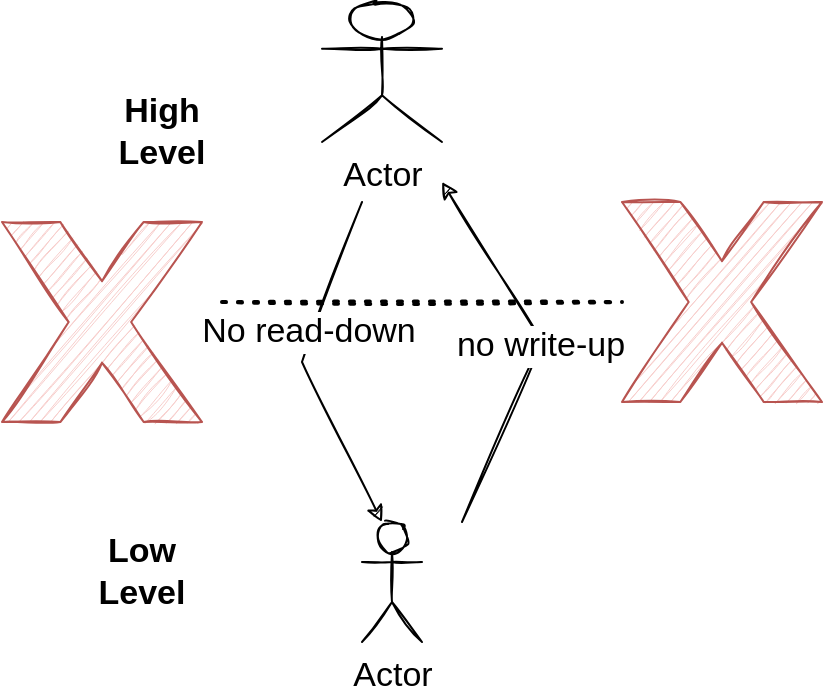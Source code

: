 <mxfile version="20.6.2" type="device" pages="3"><diagram id="2Ips0YsDVpGAPmKZk87Z" name="Biba Integrity model"><mxGraphModel dx="3676" dy="961" grid="1" gridSize="10" guides="1" tooltips="1" connect="1" arrows="1" fold="1" page="1" pageScale="1" pageWidth="2336" pageHeight="1654" math="0" shadow="0"><root><mxCell id="0"/><mxCell id="1" parent="0"/><mxCell id="Ky-h033_D8NKiIXFfYPR-1" value="Actor" style="shape=umlActor;verticalLabelPosition=bottom;verticalAlign=top;html=1;outlineConnect=0;fontSize=17;sketch=1;" vertex="1" parent="1"><mxGeometry x="130" y="120" width="60" height="70" as="geometry"/></mxCell><mxCell id="Ky-h033_D8NKiIXFfYPR-2" value="Actor" style="shape=umlActor;verticalLabelPosition=bottom;verticalAlign=top;html=1;outlineConnect=0;fontSize=17;sketch=1;" vertex="1" parent="1"><mxGeometry x="150" y="380" width="30" height="60" as="geometry"/></mxCell><mxCell id="Ky-h033_D8NKiIXFfYPR-3" value="" style="endArrow=none;dashed=1;html=1;dashPattern=1 3;strokeWidth=2;rounded=0;fontSize=17;sketch=1;" edge="1" parent="1" target="Ky-h033_D8NKiIXFfYPR-13"><mxGeometry width="50" height="50" relative="1" as="geometry"><mxPoint x="80" y="270" as="sourcePoint"/><mxPoint x="270" y="310" as="targetPoint"/></mxGeometry></mxCell><mxCell id="Ky-h033_D8NKiIXFfYPR-6" value="" style="verticalLabelPosition=bottom;verticalAlign=top;html=1;shape=mxgraph.basic.x;fillColor=#f8cecc;strokeColor=#b85450;fontSize=17;sketch=1;" vertex="1" parent="1"><mxGeometry x="-30" y="230" width="100" height="100" as="geometry"/></mxCell><mxCell id="Ky-h033_D8NKiIXFfYPR-7" value="" style="endArrow=classic;html=1;rounded=0;fontSize=17;sketch=1;" edge="1" parent="1"><mxGeometry width="50" height="50" relative="1" as="geometry"><mxPoint x="150" y="220" as="sourcePoint"/><mxPoint x="160" y="380" as="targetPoint"/><Array as="points"><mxPoint x="120" y="300"/></Array></mxGeometry></mxCell><mxCell id="Ky-h033_D8NKiIXFfYPR-12" value="No read-down" style="edgeLabel;html=1;align=center;verticalAlign=middle;resizable=0;points=[];fontSize=17;sketch=1;" vertex="1" connectable="0" parent="Ky-h033_D8NKiIXFfYPR-7"><mxGeometry x="-0.194" y="-3" relative="1" as="geometry"><mxPoint as="offset"/></mxGeometry></mxCell><mxCell id="Ky-h033_D8NKiIXFfYPR-9" value="High Level" style="text;html=1;strokeColor=none;fillColor=none;align=center;verticalAlign=middle;whiteSpace=wrap;rounded=0;fontStyle=1;fontSize=17;sketch=1;" vertex="1" parent="1"><mxGeometry x="20" y="170" width="60" height="30" as="geometry"/></mxCell><mxCell id="Ky-h033_D8NKiIXFfYPR-10" value="Low Level" style="text;html=1;strokeColor=none;fillColor=none;align=center;verticalAlign=middle;whiteSpace=wrap;rounded=0;fontStyle=1;fontSize=17;sketch=1;" vertex="1" parent="1"><mxGeometry x="10" y="390" width="60" height="30" as="geometry"/></mxCell><mxCell id="Ky-h033_D8NKiIXFfYPR-11" value="no write-up" style="endArrow=classic;html=1;rounded=0;fontSize=17;sketch=1;" edge="1" parent="1"><mxGeometry width="50" height="50" relative="1" as="geometry"><mxPoint x="200" y="380" as="sourcePoint"/><mxPoint x="190" y="210" as="targetPoint"/><Array as="points"><mxPoint x="240" y="290"/></Array></mxGeometry></mxCell><mxCell id="Ky-h033_D8NKiIXFfYPR-13" value="" style="verticalLabelPosition=bottom;verticalAlign=top;html=1;shape=mxgraph.basic.x;fillColor=#f8cecc;strokeColor=#b85450;fontSize=17;sketch=1;" vertex="1" parent="1"><mxGeometry x="280" y="220" width="100" height="100" as="geometry"/></mxCell></root></mxGraphModel></diagram><diagram id="0x1odSpNW9a2A62j6t31" name="bell-lapadula-model"><mxGraphModel dx="2751" dy="648" grid="1" gridSize="10" guides="1" tooltips="1" connect="1" arrows="1" fold="1" page="1" pageScale="1" pageWidth="2336" pageHeight="1654" math="0" shadow="0"><root><mxCell id="0"/><mxCell id="1" parent="0"/><mxCell id="5DoDkW3DjBj_07MWpfo6-1" value="Actor" style="shape=umlActor;verticalLabelPosition=bottom;verticalAlign=top;html=1;outlineConnect=0;fontSize=17;sketch=1;" vertex="1" parent="1"><mxGeometry x="130" y="120" width="60" height="70" as="geometry"/></mxCell><mxCell id="5DoDkW3DjBj_07MWpfo6-2" value="Actor" style="shape=umlActor;verticalLabelPosition=bottom;verticalAlign=top;html=1;outlineConnect=0;fontSize=17;sketch=1;" vertex="1" parent="1"><mxGeometry x="150" y="380" width="30" height="60" as="geometry"/></mxCell><mxCell id="5DoDkW3DjBj_07MWpfo6-3" value="" style="endArrow=none;dashed=1;html=1;dashPattern=1 3;strokeWidth=2;rounded=0;fontSize=17;sketch=1;" edge="1" parent="1" target="5DoDkW3DjBj_07MWpfo6-10"><mxGeometry width="50" height="50" relative="1" as="geometry"><mxPoint x="80" y="270" as="sourcePoint"/><mxPoint x="270" y="310" as="targetPoint"/></mxGeometry></mxCell><mxCell id="5DoDkW3DjBj_07MWpfo6-4" value="" style="verticalLabelPosition=bottom;verticalAlign=top;html=1;shape=mxgraph.basic.x;fillColor=#f8cecc;strokeColor=#b85450;fontSize=17;sketch=1;" vertex="1" parent="1"><mxGeometry x="-30" y="230" width="100" height="100" as="geometry"/></mxCell><mxCell id="5DoDkW3DjBj_07MWpfo6-5" value="" style="endArrow=classic;html=1;rounded=0;fontSize=17;sketch=1;" edge="1" parent="1"><mxGeometry width="50" height="50" relative="1" as="geometry"><mxPoint x="150" y="220" as="sourcePoint"/><mxPoint x="160" y="380" as="targetPoint"/><Array as="points"><mxPoint x="120" y="300"/></Array></mxGeometry></mxCell><mxCell id="5DoDkW3DjBj_07MWpfo6-6" value="No write-down" style="edgeLabel;html=1;align=center;verticalAlign=middle;resizable=0;points=[];fontSize=17;sketch=1;" vertex="1" connectable="0" parent="5DoDkW3DjBj_07MWpfo6-5"><mxGeometry x="-0.194" y="-3" relative="1" as="geometry"><mxPoint x="-12" y="15" as="offset"/></mxGeometry></mxCell><mxCell id="5DoDkW3DjBj_07MWpfo6-7" value="High Level" style="text;html=1;strokeColor=none;fillColor=none;align=center;verticalAlign=middle;whiteSpace=wrap;rounded=0;fontStyle=1;fontSize=17;sketch=1;" vertex="1" parent="1"><mxGeometry x="20" y="170" width="60" height="30" as="geometry"/></mxCell><mxCell id="5DoDkW3DjBj_07MWpfo6-8" value="Low Level" style="text;html=1;strokeColor=none;fillColor=none;align=center;verticalAlign=middle;whiteSpace=wrap;rounded=0;fontStyle=1;fontSize=17;sketch=1;" vertex="1" parent="1"><mxGeometry x="10" y="390" width="60" height="30" as="geometry"/></mxCell><mxCell id="5DoDkW3DjBj_07MWpfo6-9" value="No read-up" style="endArrow=classic;html=1;rounded=0;fontSize=17;sketch=1;exitX=0.75;exitY=0.1;exitDx=0;exitDy=0;exitPerimeter=0;" edge="1" parent="1" source="5DoDkW3DjBj_07MWpfo6-2"><mxGeometry width="50" height="50" relative="1" as="geometry"><mxPoint x="200" y="380" as="sourcePoint"/><mxPoint x="190" y="200" as="targetPoint"/><Array as="points"><mxPoint x="240" y="290"/></Array></mxGeometry></mxCell><mxCell id="5DoDkW3DjBj_07MWpfo6-10" value="" style="verticalLabelPosition=bottom;verticalAlign=top;html=1;shape=mxgraph.basic.x;fillColor=#f8cecc;strokeColor=#b85450;fontSize=17;sketch=1;" vertex="1" parent="1"><mxGeometry x="280" y="220" width="100" height="100" as="geometry"/></mxCell></root></mxGraphModel></diagram><diagram id="TtV7u7M83yvMLlO14PMG" name="Page-3"><mxGraphModel dx="416" dy="647" grid="1" gridSize="10" guides="1" tooltips="1" connect="1" arrows="1" fold="1" page="1" pageScale="1" pageWidth="2336" pageHeight="1654" math="0" shadow="0"><root><mxCell id="0"/><mxCell id="1" parent="0"/><mxCell id="F3edk_qh9ze-SbNslHPt-2" value="Unauthorized access" style="rounded=0;whiteSpace=wrap;html=1;sketch=1;hachureGap=4;jiggle=2;fontFamily=Architects Daughter;fontSource=https%3A%2F%2Ffonts.googleapis.com%2Fcss%3Ffamily%3DArchitects%2BDaughter;fontSize=20;" vertex="1" parent="1"><mxGeometry x="60" y="190" width="220" height="60" as="geometry"/></mxCell><mxCell id="F3edk_qh9ze-SbNslHPt-3" value="The Bell LaPadula Model" style="ellipse;whiteSpace=wrap;html=1;aspect=fixed;sketch=1;hachureGap=4;jiggle=2;fontFamily=Architects Daughter;fontSource=https%3A%2F%2Ffonts.googleapis.com%2Fcss%3Ffamily%3DArchitects%2BDaughter;fontSize=20;" vertex="1" parent="1"><mxGeometry x="90" y="340" width="130" height="130" as="geometry"/></mxCell><mxCell id="F3edk_qh9ze-SbNslHPt-4" value="" style="endArrow=classic;html=1;rounded=0;sketch=1;hachureGap=4;jiggle=2;fontFamily=Architects Daughter;fontSource=https%3A%2F%2Ffonts.googleapis.com%2Fcss%3Ffamily%3DArchitects%2BDaughter;fontSize=16;exitX=0.439;exitY=1.033;exitDx=0;exitDy=0;exitPerimeter=0;entryX=0.5;entryY=0;entryDx=0;entryDy=0;" edge="1" parent="1" source="F3edk_qh9ze-SbNslHPt-2" target="F3edk_qh9ze-SbNslHPt-3"><mxGeometry width="50" height="50" relative="1" as="geometry"><mxPoint x="190" y="320" as="sourcePoint"/><mxPoint x="240" y="270" as="targetPoint"/></mxGeometry></mxCell><mxCell id="F3edk_qh9ze-SbNslHPt-5" value="Confidentiality" style="text;html=1;strokeColor=none;fillColor=none;align=center;verticalAlign=middle;whiteSpace=wrap;rounded=0;sketch=1;hachureGap=4;jiggle=2;fontFamily=Architects Daughter;fontSource=https%3A%2F%2Ffonts.googleapis.com%2Fcss%3Ffamily%3DArchitects%2BDaughter;fontSize=20;" vertex="1" parent="1"><mxGeometry x="130" y="140" width="60" height="30" as="geometry"/></mxCell><mxCell id="F3edk_qh9ze-SbNslHPt-6" value="CIA" style="text;html=1;strokeColor=none;fillColor=none;align=center;verticalAlign=middle;whiteSpace=wrap;rounded=0;sketch=1;hachureGap=4;jiggle=2;fontFamily=Architects Daughter;fontSource=https%3A%2F%2Ffonts.googleapis.com%2Fcss%3Ffamily%3DArchitects%2BDaughter;fontSize=20;fontStyle=1" vertex="1" parent="1"><mxGeometry x="330" y="20" width="160" height="30" as="geometry"/></mxCell><mxCell id="F3edk_qh9ze-SbNslHPt-7" value="" style="endArrow=classic;html=1;rounded=0;sketch=1;hachureGap=4;jiggle=2;fontFamily=Architects Daughter;fontSource=https%3A%2F%2Ffonts.googleapis.com%2Fcss%3Ffamily%3DArchitects%2BDaughter;fontSize=16;exitX=0.5;exitY=1;exitDx=0;exitDy=0;entryX=0.75;entryY=0;entryDx=0;entryDy=0;" edge="1" parent="1" source="F3edk_qh9ze-SbNslHPt-6" target="F3edk_qh9ze-SbNslHPt-5"><mxGeometry width="50" height="50" relative="1" as="geometry"><mxPoint x="430" y="180" as="sourcePoint"/><mxPoint x="480" y="130" as="targetPoint"/></mxGeometry></mxCell><mxCell id="F3edk_qh9ze-SbNslHPt-8" value="Integrity" style="text;html=1;strokeColor=none;fillColor=none;align=center;verticalAlign=middle;whiteSpace=wrap;rounded=0;sketch=1;hachureGap=4;jiggle=2;fontFamily=Architects Daughter;fontSource=https%3A%2F%2Ffonts.googleapis.com%2Fcss%3Ffamily%3DArchitects%2BDaughter;fontSize=20;" vertex="1" parent="1"><mxGeometry x="345" y="140" width="130" height="30" as="geometry"/></mxCell><mxCell id="F3edk_qh9ze-SbNslHPt-9" value="Unauthorized changes" style="rounded=0;whiteSpace=wrap;html=1;sketch=1;hachureGap=4;jiggle=2;fontFamily=Architects Daughter;fontSource=https%3A%2F%2Ffonts.googleapis.com%2Fcss%3Ffamily%3DArchitects%2BDaughter;fontSize=20;" vertex="1" parent="1"><mxGeometry x="320" y="190" width="240" height="70" as="geometry"/></mxCell><mxCell id="F3edk_qh9ze-SbNslHPt-10" value="" style="endArrow=classic;html=1;rounded=0;sketch=1;hachureGap=4;jiggle=2;fontFamily=Architects Daughter;fontSource=https%3A%2F%2Ffonts.googleapis.com%2Fcss%3Ffamily%3DArchitects%2BDaughter;fontSize=16;" edge="1" parent="1" source="F3edk_qh9ze-SbNslHPt-6"><mxGeometry width="50" height="50" relative="1" as="geometry"><mxPoint x="420" y="100" as="sourcePoint"/><mxPoint x="470" y="50" as="targetPoint"/></mxGeometry></mxCell><mxCell id="F3edk_qh9ze-SbNslHPt-11" value="" style="endArrow=classic;html=1;rounded=0;sketch=1;hachureGap=4;jiggle=2;fontFamily=Architects Daughter;fontSource=https%3A%2F%2Ffonts.googleapis.com%2Fcss%3Ffamily%3DArchitects%2BDaughter;fontSize=16;" edge="1" parent="1" source="F3edk_qh9ze-SbNslHPt-6"><mxGeometry width="50" height="50" relative="1" as="geometry"><mxPoint x="410" y="100" as="sourcePoint"/><mxPoint x="460" y="50" as="targetPoint"/></mxGeometry></mxCell><mxCell id="F3edk_qh9ze-SbNslHPt-12" value="" style="endArrow=classic;html=1;rounded=0;sketch=1;hachureGap=4;jiggle=2;fontFamily=Architects Daughter;fontSource=https%3A%2F%2Ffonts.googleapis.com%2Fcss%3Ffamily%3DArchitects%2BDaughter;fontSize=16;exitX=0.5;exitY=1;exitDx=0;exitDy=0;" edge="1" parent="1" source="F3edk_qh9ze-SbNslHPt-6" target="F3edk_qh9ze-SbNslHPt-8"><mxGeometry width="50" height="50" relative="1" as="geometry"><mxPoint x="400" y="130" as="sourcePoint"/><mxPoint x="450" y="80" as="targetPoint"/></mxGeometry></mxCell><mxCell id="F3edk_qh9ze-SbNslHPt-13" value="Biba&lt;br&gt;Integrity Model" style="ellipse;whiteSpace=wrap;html=1;aspect=fixed;sketch=1;hachureGap=4;jiggle=2;fontFamily=Architects Daughter;fontSource=https%3A%2F%2Ffonts.googleapis.com%2Fcss%3Ffamily%3DArchitects%2BDaughter;fontSize=20;" vertex="1" parent="1"><mxGeometry x="370" y="340" width="130" height="130" as="geometry"/></mxCell><mxCell id="F3edk_qh9ze-SbNslHPt-14" value="" style="endArrow=classic;html=1;rounded=0;sketch=1;hachureGap=4;jiggle=2;fontFamily=Architects Daughter;fontSource=https%3A%2F%2Ffonts.googleapis.com%2Fcss%3Ffamily%3DArchitects%2BDaughter;fontSize=16;entryX=0.5;entryY=0;entryDx=0;entryDy=0;" edge="1" parent="1" target="F3edk_qh9ze-SbNslHPt-13"><mxGeometry width="50" height="50" relative="1" as="geometry"><mxPoint x="430" y="250" as="sourcePoint"/><mxPoint x="450" y="290" as="targetPoint"/></mxGeometry></mxCell></root></mxGraphModel></diagram></mxfile>